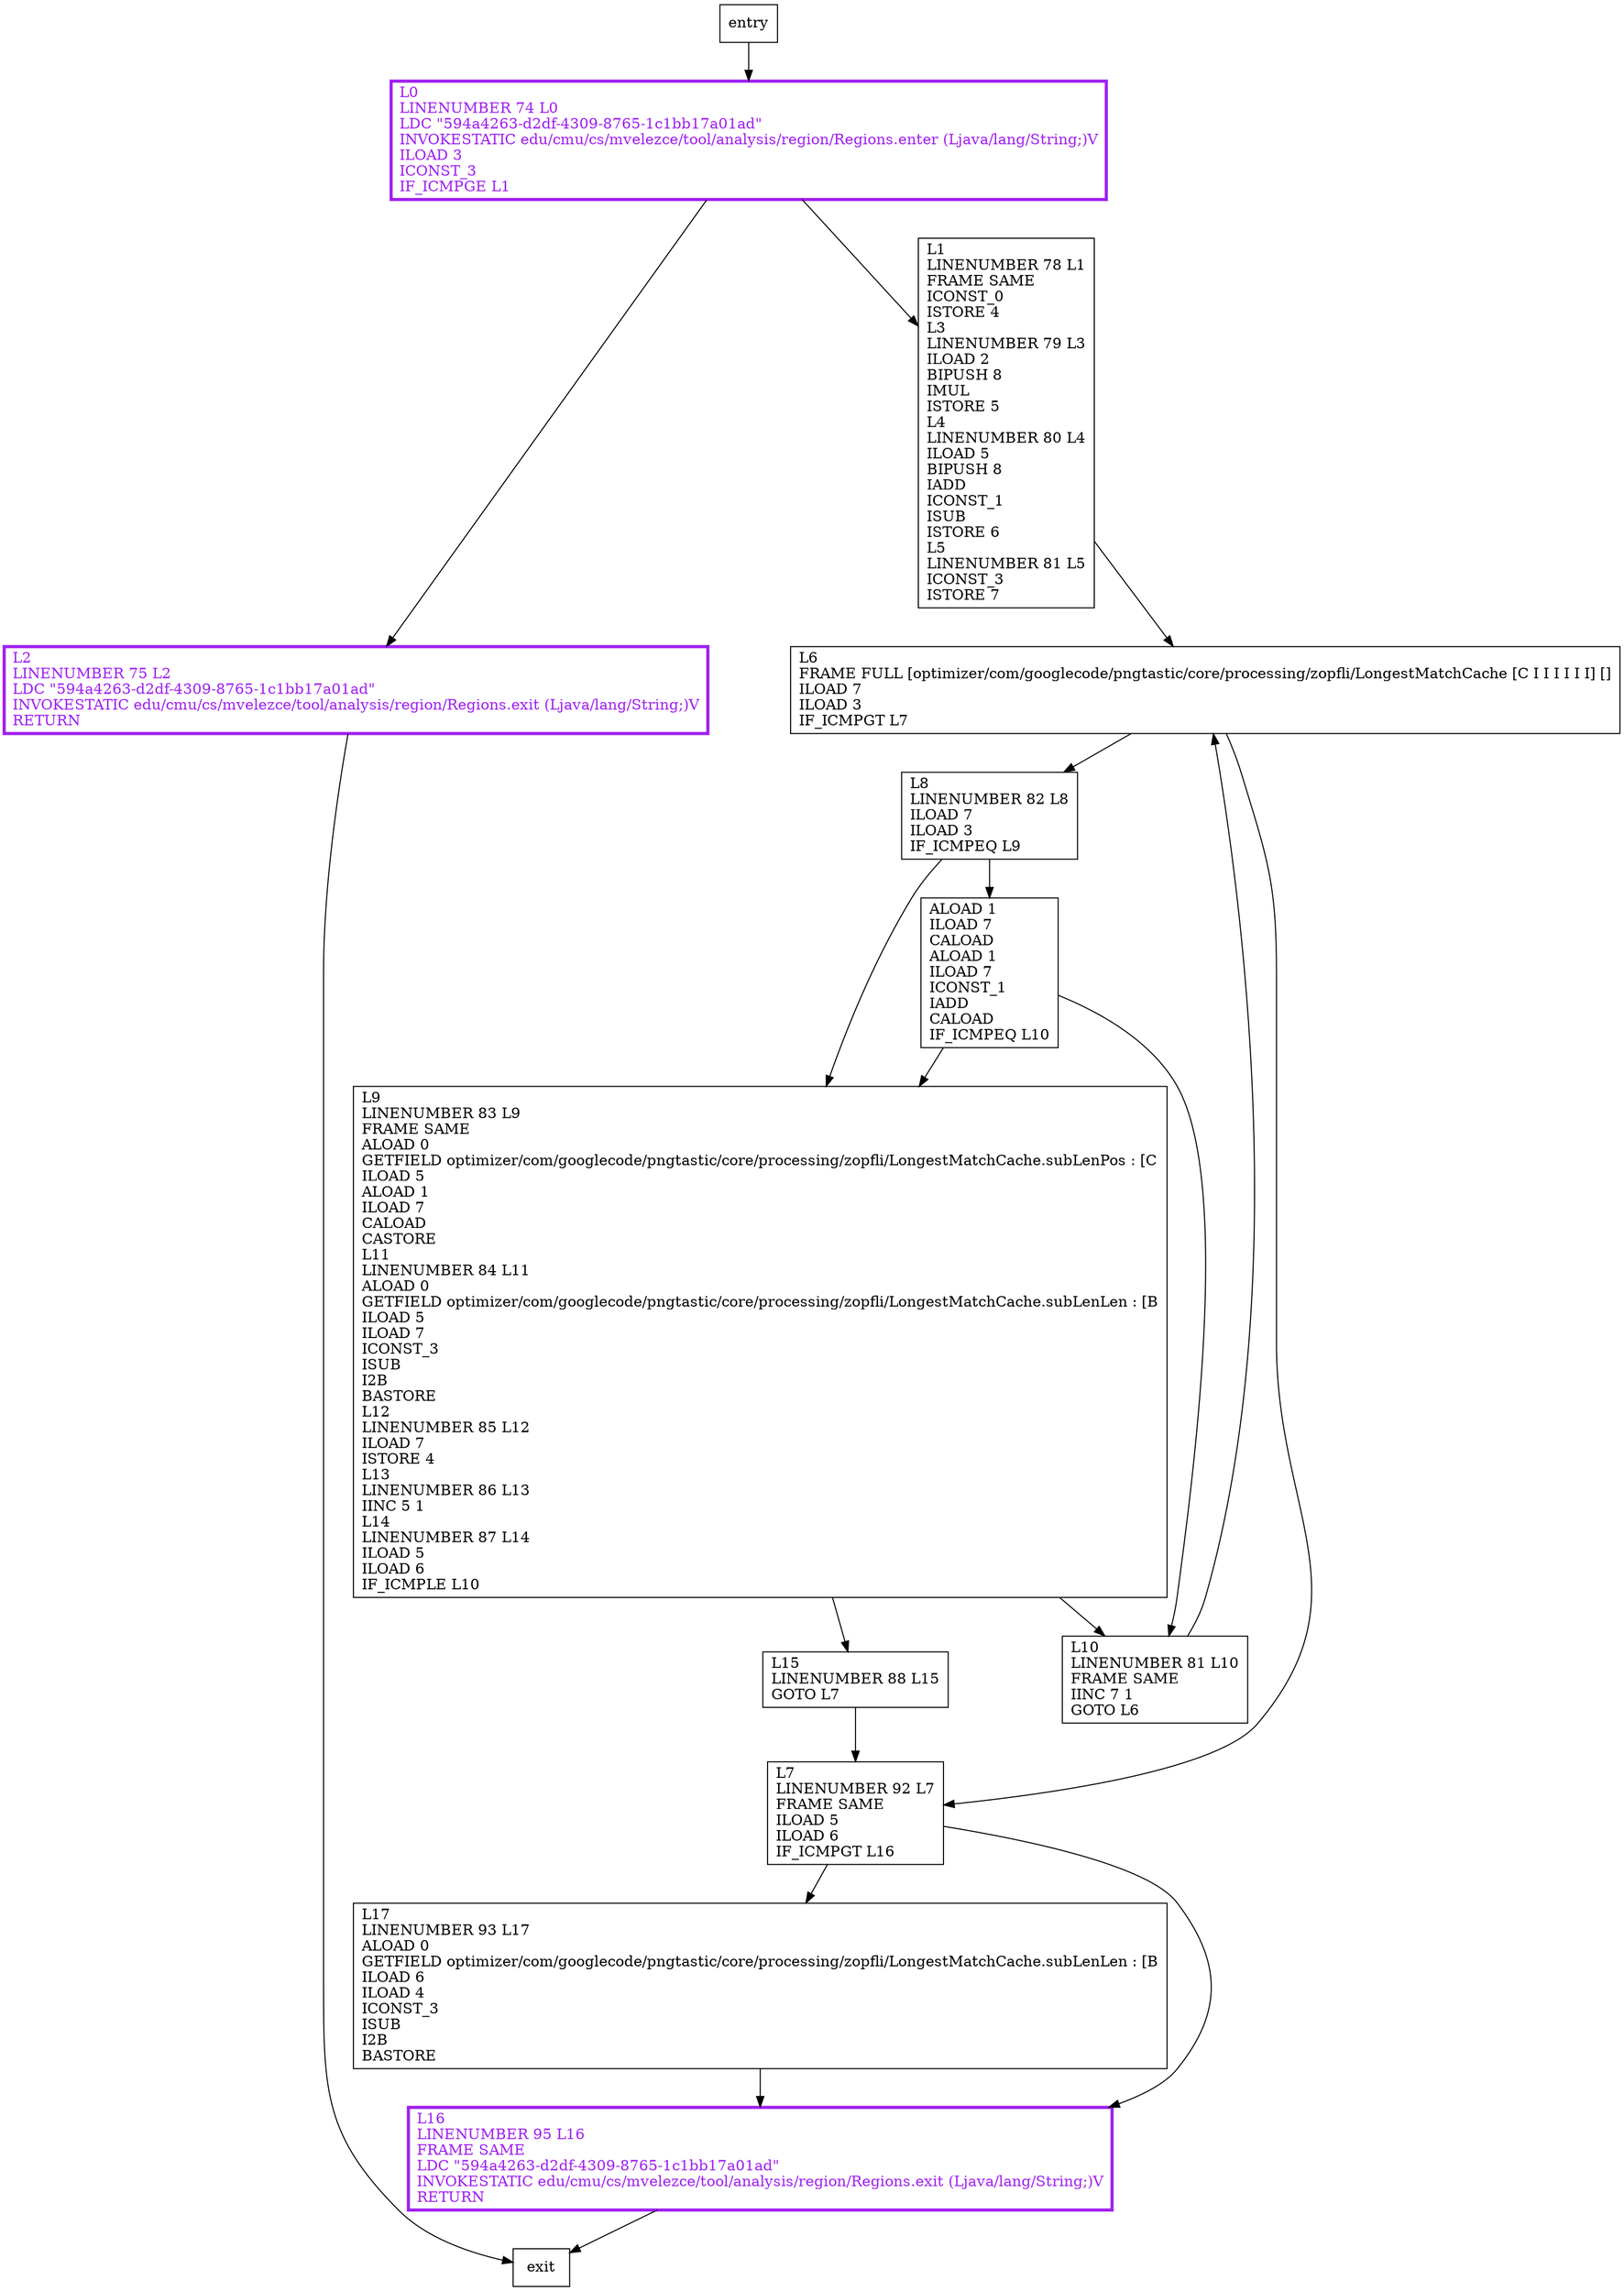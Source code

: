 digraph subLenToCache {
node [shape=record];
165342728 [label="L17\lLINENUMBER 93 L17\lALOAD 0\lGETFIELD optimizer/com/googlecode/pngtastic/core/processing/zopfli/LongestMatchCache.subLenLen : [B\lILOAD 6\lILOAD 4\lICONST_3\lISUB\lI2B\lBASTORE\l"];
978485262 [label="L2\lLINENUMBER 75 L2\lLDC \"594a4263-d2df-4309-8765-1c1bb17a01ad\"\lINVOKESTATIC edu/cmu/cs/mvelezce/tool/analysis/region/Regions.exit (Ljava/lang/String;)V\lRETURN\l"];
588490693 [label="L9\lLINENUMBER 83 L9\lFRAME SAME\lALOAD 0\lGETFIELD optimizer/com/googlecode/pngtastic/core/processing/zopfli/LongestMatchCache.subLenPos : [C\lILOAD 5\lALOAD 1\lILOAD 7\lCALOAD\lCASTORE\lL11\lLINENUMBER 84 L11\lALOAD 0\lGETFIELD optimizer/com/googlecode/pngtastic/core/processing/zopfli/LongestMatchCache.subLenLen : [B\lILOAD 5\lILOAD 7\lICONST_3\lISUB\lI2B\lBASTORE\lL12\lLINENUMBER 85 L12\lILOAD 7\lISTORE 4\lL13\lLINENUMBER 86 L13\lIINC 5 1\lL14\lLINENUMBER 87 L14\lILOAD 5\lILOAD 6\lIF_ICMPLE L10\l"];
629532712 [label="L10\lLINENUMBER 81 L10\lFRAME SAME\lIINC 7 1\lGOTO L6\l"];
1979982010 [label="L6\lFRAME FULL [optimizer/com/googlecode/pngtastic/core/processing/zopfli/LongestMatchCache [C I I I I I I] []\lILOAD 7\lILOAD 3\lIF_ICMPGT L7\l"];
1629349647 [label="L1\lLINENUMBER 78 L1\lFRAME SAME\lICONST_0\lISTORE 4\lL3\lLINENUMBER 79 L3\lILOAD 2\lBIPUSH 8\lIMUL\lISTORE 5\lL4\lLINENUMBER 80 L4\lILOAD 5\lBIPUSH 8\lIADD\lICONST_1\lISUB\lISTORE 6\lL5\lLINENUMBER 81 L5\lICONST_3\lISTORE 7\l"];
225378649 [label="ALOAD 1\lILOAD 7\lCALOAD\lALOAD 1\lILOAD 7\lICONST_1\lIADD\lCALOAD\lIF_ICMPEQ L10\l"];
758158992 [label="L0\lLINENUMBER 74 L0\lLDC \"594a4263-d2df-4309-8765-1c1bb17a01ad\"\lINVOKESTATIC edu/cmu/cs/mvelezce/tool/analysis/region/Regions.enter (Ljava/lang/String;)V\lILOAD 3\lICONST_3\lIF_ICMPGE L1\l"];
1217895394 [label="L15\lLINENUMBER 88 L15\lGOTO L7\l"];
758651122 [label="L8\lLINENUMBER 82 L8\lILOAD 7\lILOAD 3\lIF_ICMPEQ L9\l"];
51675882 [label="L16\lLINENUMBER 95 L16\lFRAME SAME\lLDC \"594a4263-d2df-4309-8765-1c1bb17a01ad\"\lINVOKESTATIC edu/cmu/cs/mvelezce/tool/analysis/region/Regions.exit (Ljava/lang/String;)V\lRETURN\l"];
68524790 [label="L7\lLINENUMBER 92 L7\lFRAME SAME\lILOAD 5\lILOAD 6\lIF_ICMPGT L16\l"];
entry;
exit;
165342728 -> 51675882;
588490693 -> 629532712;
588490693 -> 1217895394;
629532712 -> 1979982010;
1979982010 -> 68524790;
1979982010 -> 758651122;
758158992 -> 978485262;
758158992 -> 1629349647;
1217895394 -> 68524790;
758651122 -> 588490693;
758651122 -> 225378649;
51675882 -> exit;
entry -> 758158992;
978485262 -> exit;
1629349647 -> 1979982010;
225378649 -> 629532712;
225378649 -> 588490693;
68524790 -> 165342728;
68524790 -> 51675882;
978485262[fontcolor="purple", penwidth=3, color="purple"];
758158992[fontcolor="purple", penwidth=3, color="purple"];
51675882[fontcolor="purple", penwidth=3, color="purple"];
}
